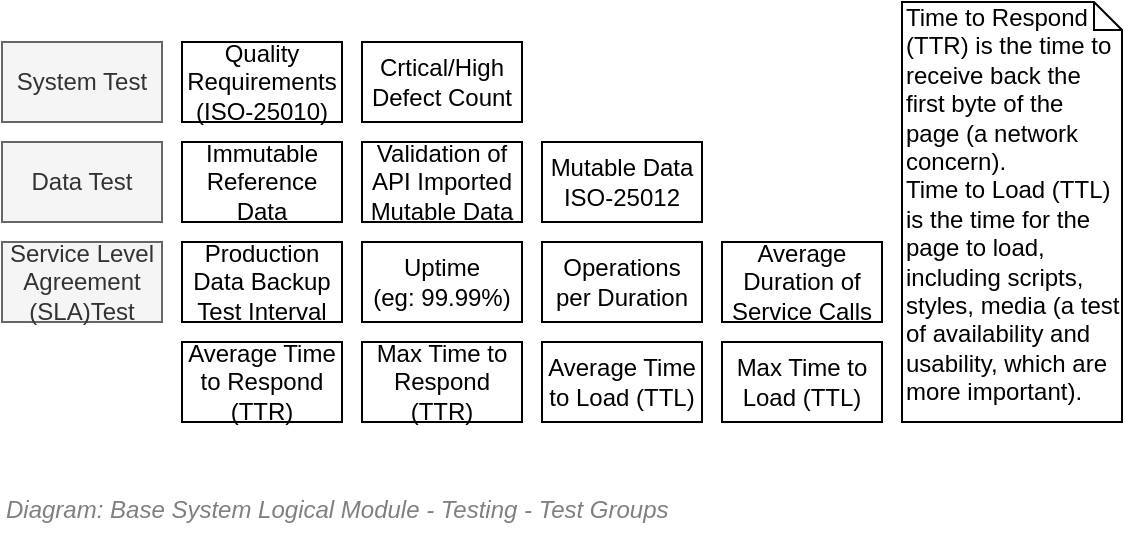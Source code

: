 <mxfile version="20.2.4" type="google"><diagram id="npjFWsXg8yTMSpBpcHxT" name="Page-1"><mxGraphModel grid="1" page="1" gridSize="10" guides="1" tooltips="1" connect="1" arrows="1" fold="1" pageScale="1" pageWidth="827" pageHeight="1169" math="0" shadow="0"><root><mxCell id="0"/><mxCell id="1" parent="0"/><mxCell id="4_BmN6AKN1cU_GWeYmRg-54" value="&lt;font style=&quot;font-size: 12px&quot;&gt;Diagram: Base System Logical Module - Testing - Test Groups&lt;/font&gt;" style="text;strokeColor=none;fillColor=none;html=1;fontSize=24;fontStyle=2;verticalAlign=middle;align=left;shadow=0;glass=0;comic=0;opacity=30;fontColor=#808080;" vertex="1" parent="1"><mxGeometry x="120" y="420" width="520" height="20" as="geometry"/></mxCell><mxCell id="4_BmN6AKN1cU_GWeYmRg-55" value="Time to Respond (TTR) is the time to receive back the first byte of the page (a network concern).&lt;br&gt;Time to Load (TTL) is the time for the page to load, including scripts, styles, media (a test of availability and usability, which are more important)." style="shape=note;whiteSpace=wrap;html=1;size=14;verticalAlign=top;align=left;spacingTop=-6;strokeWidth=1;fontFamily=Helvetica;fontSize=12;" vertex="1" parent="1"><mxGeometry x="570" y="180" width="110" height="210" as="geometry"/></mxCell><mxCell id="4_BmN6AKN1cU_GWeYmRg-56" value="System Test" style="rounded=0;whiteSpace=wrap;html=1;strokeColor=#666666;strokeWidth=1;fillColor=#f5f5f5;fontSize=12;fontColor=#333333;align=center;" vertex="1" parent="1"><mxGeometry x="120" y="200" width="80" height="40" as="geometry"/></mxCell><mxCell id="4_BmN6AKN1cU_GWeYmRg-57" value="Data Test" style="rounded=0;whiteSpace=wrap;html=1;strokeColor=#666666;strokeWidth=1;fillColor=#f5f5f5;fontSize=12;fontColor=#333333;align=center;" vertex="1" parent="1"><mxGeometry x="120" y="250" width="80" height="40" as="geometry"/></mxCell><mxCell id="4_BmN6AKN1cU_GWeYmRg-58" value="Service Level Agreement (SLA)Test" style="rounded=0;whiteSpace=wrap;html=1;strokeColor=#666666;strokeWidth=1;fillColor=#f5f5f5;fontSize=12;fontColor=#333333;align=center;" vertex="1" parent="1"><mxGeometry x="120" y="300" width="80" height="40" as="geometry"/></mxCell><mxCell id="4_BmN6AKN1cU_GWeYmRg-59" value="Mutable Data ISO-25012" style="rounded=0;whiteSpace=wrap;html=1;strokeWidth=1;fontSize=12;align=center;" vertex="1" parent="1"><mxGeometry x="390" y="250" width="80" height="40" as="geometry"/></mxCell><mxCell id="4_BmN6AKN1cU_GWeYmRg-60" value="Immutable Reference Data" style="rounded=0;whiteSpace=wrap;html=1;strokeWidth=1;fontSize=12;align=center;" vertex="1" parent="1"><mxGeometry x="210" y="250" width="80" height="40" as="geometry"/></mxCell><mxCell id="4_BmN6AKN1cU_GWeYmRg-61" value="Validation of API Imported Mutable Data" style="rounded=0;whiteSpace=wrap;html=1;strokeWidth=1;fontSize=12;align=center;" vertex="1" parent="1"><mxGeometry x="300" y="250" width="80" height="40" as="geometry"/></mxCell><mxCell id="4_BmN6AKN1cU_GWeYmRg-62" value="Quality Requirements (ISO-25010)" style="rounded=0;whiteSpace=wrap;html=1;strokeWidth=1;fontSize=12;align=center;" vertex="1" parent="1"><mxGeometry x="210" y="200" width="80" height="40" as="geometry"/></mxCell><mxCell id="4_BmN6AKN1cU_GWeYmRg-63" value="Uptime&lt;br&gt;(eg: 99.99%)" style="rounded=0;whiteSpace=wrap;html=1;strokeWidth=1;fontSize=12;align=center;" vertex="1" parent="1"><mxGeometry x="300" y="300" width="80" height="40" as="geometry"/></mxCell><mxCell id="4_BmN6AKN1cU_GWeYmRg-64" value="Crtical/High&lt;br&gt;Defect Count" style="rounded=0;whiteSpace=wrap;html=1;strokeWidth=1;fontSize=12;align=center;" vertex="1" parent="1"><mxGeometry x="300" y="200" width="80" height="40" as="geometry"/></mxCell><mxCell id="4_BmN6AKN1cU_GWeYmRg-65" value="Production Data Backup Test Interval" style="rounded=0;whiteSpace=wrap;html=1;strokeWidth=1;fontSize=12;align=center;" vertex="1" parent="1"><mxGeometry x="210" y="300" width="80" height="40" as="geometry"/></mxCell><mxCell id="4_BmN6AKN1cU_GWeYmRg-66" value="Average Duration of Service Calls" style="rounded=0;whiteSpace=wrap;html=1;strokeWidth=1;fontSize=12;align=center;" vertex="1" parent="1"><mxGeometry x="480" y="300" width="80" height="40" as="geometry"/></mxCell><mxCell id="4_BmN6AKN1cU_GWeYmRg-67" value="Average Time to Respond (TTR)" style="rounded=0;whiteSpace=wrap;html=1;strokeWidth=1;fontSize=12;align=center;" vertex="1" parent="1"><mxGeometry x="210" y="350" width="80" height="40" as="geometry"/></mxCell><mxCell id="4_BmN6AKN1cU_GWeYmRg-68" value="Max Time to Respond (TTR)" style="rounded=0;whiteSpace=wrap;html=1;strokeWidth=1;fontSize=12;align=center;" vertex="1" parent="1"><mxGeometry x="300" y="350" width="80" height="40" as="geometry"/></mxCell><mxCell id="4_BmN6AKN1cU_GWeYmRg-69" value="Max Time to Load (TTL)" style="rounded=0;whiteSpace=wrap;html=1;strokeWidth=1;fontSize=12;align=center;" vertex="1" parent="1"><mxGeometry x="480" y="350" width="80" height="40" as="geometry"/></mxCell><mxCell id="4_BmN6AKN1cU_GWeYmRg-70" value="Average Time to Load (TTL)" style="rounded=0;whiteSpace=wrap;html=1;strokeWidth=1;fontSize=12;align=center;" vertex="1" parent="1"><mxGeometry x="390" y="350" width="80" height="40" as="geometry"/></mxCell><mxCell id="4_BmN6AKN1cU_GWeYmRg-71" value="Operations per Duration" style="rounded=0;whiteSpace=wrap;html=1;strokeWidth=1;fontSize=12;align=center;" vertex="1" parent="1"><mxGeometry x="390" y="300" width="80" height="40" as="geometry"/></mxCell></root></mxGraphModel></diagram></mxfile>